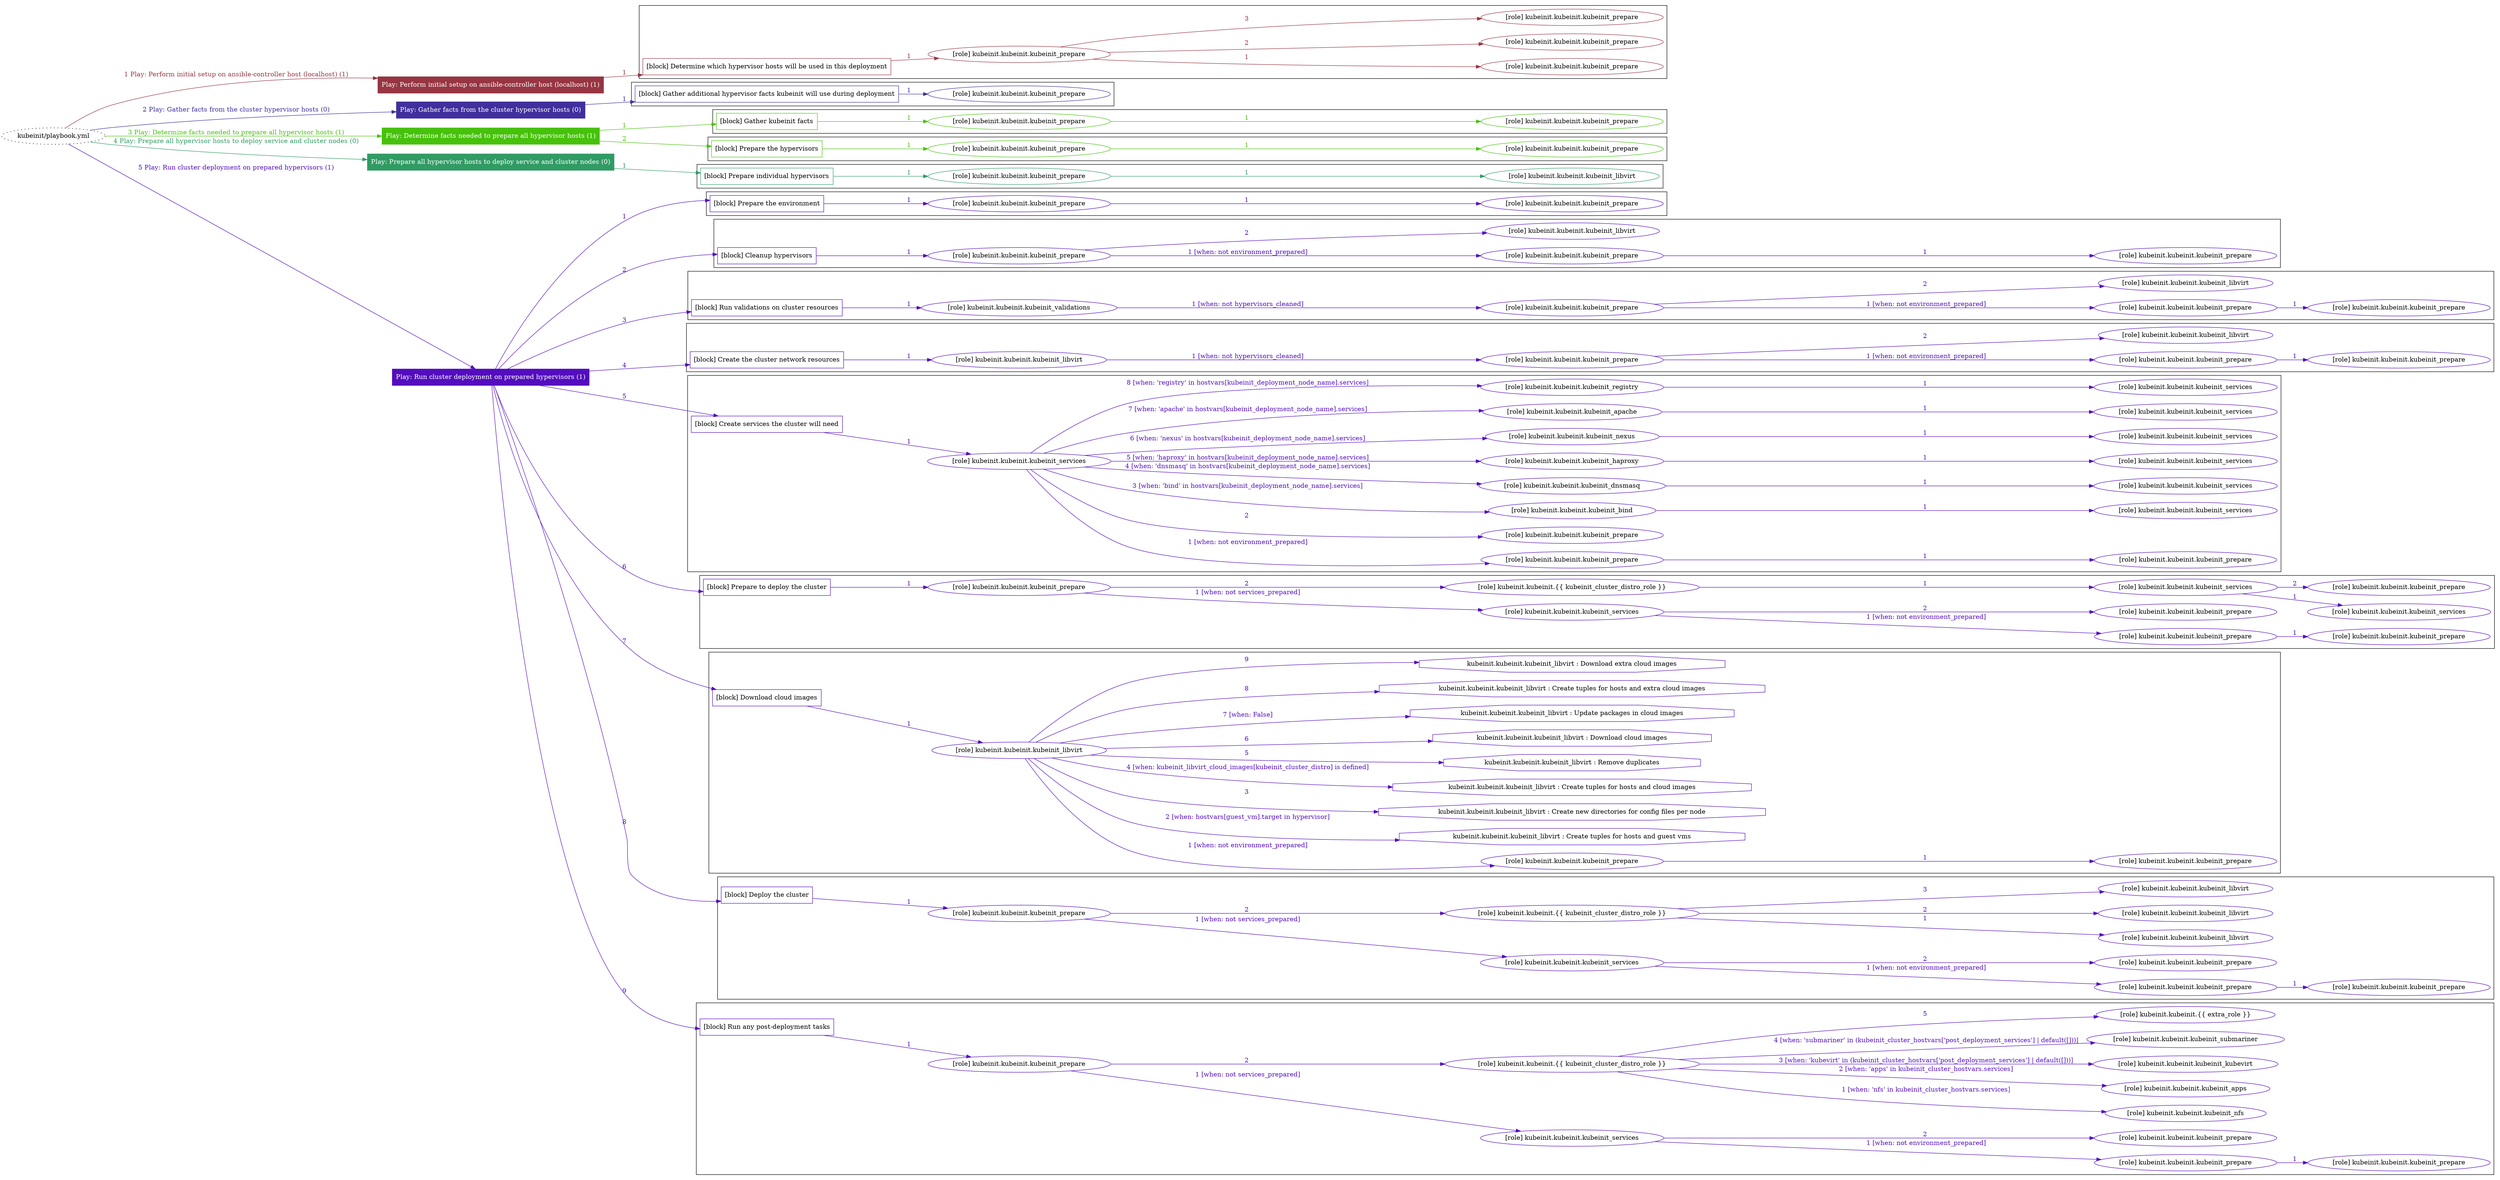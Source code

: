 digraph {
	graph [concentrate=true ordering=in rankdir=LR ratio=fill]
	edge [esep=5 sep=10]
	"kubeinit/playbook.yml" [URL="/home/runner/work/kubeinit/kubeinit/kubeinit/playbook.yml" id=playbook_cd640cc4 style=dotted]
	"kubeinit/playbook.yml" -> play_f43004ab [label="1 Play: Perform initial setup on ansible-controller host (localhost) (1)" color="#973542" fontcolor="#973542" id=edge_playbook_cd640cc4_play_f43004ab labeltooltip="1 Play: Perform initial setup on ansible-controller host (localhost) (1)" tooltip="1 Play: Perform initial setup on ansible-controller host (localhost) (1)"]
	subgraph "Play: Perform initial setup on ansible-controller host (localhost) (1)" {
		play_f43004ab [label="Play: Perform initial setup on ansible-controller host (localhost) (1)" URL="/home/runner/work/kubeinit/kubeinit/kubeinit/playbook.yml" color="#973542" fontcolor="#ffffff" id=play_f43004ab shape=box style=filled tooltip=localhost]
		play_f43004ab -> block_3a2c4117 [label=1 color="#973542" fontcolor="#973542" id=edge_1_play_f43004ab_block_3a2c4117 labeltooltip=1 tooltip=1]
		subgraph cluster_block_3a2c4117 {
			block_3a2c4117 [label="[block] Determine which hypervisor hosts will be used in this deployment" URL="/home/runner/work/kubeinit/kubeinit/kubeinit/playbook.yml" color="#973542" id=block_3a2c4117 labeltooltip="Determine which hypervisor hosts will be used in this deployment" shape=box tooltip="Determine which hypervisor hosts will be used in this deployment"]
			block_3a2c4117 -> role_10b6aa4c [label="1 " color="#973542" fontcolor="#973542" id=edge_1_block_3a2c4117_role_10b6aa4c labeltooltip="1 " tooltip="1 "]
			subgraph "kubeinit.kubeinit.kubeinit_prepare" {
				role_10b6aa4c [label="[role] kubeinit.kubeinit.kubeinit_prepare" URL="/home/runner/work/kubeinit/kubeinit/kubeinit/playbook.yml" color="#973542" id=role_10b6aa4c tooltip="kubeinit.kubeinit.kubeinit_prepare"]
				role_10b6aa4c -> role_c361acc9 [label="1 " color="#973542" fontcolor="#973542" id=edge_1_role_10b6aa4c_role_c361acc9 labeltooltip="1 " tooltip="1 "]
				subgraph "kubeinit.kubeinit.kubeinit_prepare" {
					role_c361acc9 [label="[role] kubeinit.kubeinit.kubeinit_prepare" URL="/home/runner/.ansible/collections/ansible_collections/kubeinit/kubeinit/roles/kubeinit_prepare/tasks/build_hypervisors_group.yml" color="#973542" id=role_c361acc9 tooltip="kubeinit.kubeinit.kubeinit_prepare"]
				}
				role_10b6aa4c -> role_3c92f5e5 [label="2 " color="#973542" fontcolor="#973542" id=edge_2_role_10b6aa4c_role_3c92f5e5 labeltooltip="2 " tooltip="2 "]
				subgraph "kubeinit.kubeinit.kubeinit_prepare" {
					role_3c92f5e5 [label="[role] kubeinit.kubeinit.kubeinit_prepare" URL="/home/runner/.ansible/collections/ansible_collections/kubeinit/kubeinit/roles/kubeinit_prepare/tasks/build_hypervisors_group.yml" color="#973542" id=role_3c92f5e5 tooltip="kubeinit.kubeinit.kubeinit_prepare"]
				}
				role_10b6aa4c -> role_498cb088 [label="3 " color="#973542" fontcolor="#973542" id=edge_3_role_10b6aa4c_role_498cb088 labeltooltip="3 " tooltip="3 "]
				subgraph "kubeinit.kubeinit.kubeinit_prepare" {
					role_498cb088 [label="[role] kubeinit.kubeinit.kubeinit_prepare" URL="/home/runner/.ansible/collections/ansible_collections/kubeinit/kubeinit/roles/kubeinit_prepare/tasks/build_hypervisors_group.yml" color="#973542" id=role_498cb088 tooltip="kubeinit.kubeinit.kubeinit_prepare"]
				}
			}
		}
	}
	"kubeinit/playbook.yml" -> play_f97e0630 [label="2 Play: Gather facts from the cluster hypervisor hosts (0)" color="#402f9d" fontcolor="#402f9d" id=edge_playbook_cd640cc4_play_f97e0630 labeltooltip="2 Play: Gather facts from the cluster hypervisor hosts (0)" tooltip="2 Play: Gather facts from the cluster hypervisor hosts (0)"]
	subgraph "Play: Gather facts from the cluster hypervisor hosts (0)" {
		play_f97e0630 [label="Play: Gather facts from the cluster hypervisor hosts (0)" URL="/home/runner/work/kubeinit/kubeinit/kubeinit/playbook.yml" color="#402f9d" fontcolor="#ffffff" id=play_f97e0630 shape=box style=filled tooltip="Play: Gather facts from the cluster hypervisor hosts (0)"]
		play_f97e0630 -> block_d9dd1970 [label=1 color="#402f9d" fontcolor="#402f9d" id=edge_1_play_f97e0630_block_d9dd1970 labeltooltip=1 tooltip=1]
		subgraph cluster_block_d9dd1970 {
			block_d9dd1970 [label="[block] Gather additional hypervisor facts kubeinit will use during deployment" URL="/home/runner/work/kubeinit/kubeinit/kubeinit/playbook.yml" color="#402f9d" id=block_d9dd1970 labeltooltip="Gather additional hypervisor facts kubeinit will use during deployment" shape=box tooltip="Gather additional hypervisor facts kubeinit will use during deployment"]
			block_d9dd1970 -> role_7e96ccb3 [label="1 " color="#402f9d" fontcolor="#402f9d" id=edge_1_block_d9dd1970_role_7e96ccb3 labeltooltip="1 " tooltip="1 "]
			subgraph "kubeinit.kubeinit.kubeinit_prepare" {
				role_7e96ccb3 [label="[role] kubeinit.kubeinit.kubeinit_prepare" URL="/home/runner/work/kubeinit/kubeinit/kubeinit/playbook.yml" color="#402f9d" id=role_7e96ccb3 tooltip="kubeinit.kubeinit.kubeinit_prepare"]
			}
		}
	}
	"kubeinit/playbook.yml" -> play_5f9f3b24 [label="3 Play: Determine facts needed to prepare all hypervisor hosts (1)" color="#46c20a" fontcolor="#46c20a" id=edge_playbook_cd640cc4_play_5f9f3b24 labeltooltip="3 Play: Determine facts needed to prepare all hypervisor hosts (1)" tooltip="3 Play: Determine facts needed to prepare all hypervisor hosts (1)"]
	subgraph "Play: Determine facts needed to prepare all hypervisor hosts (1)" {
		play_5f9f3b24 [label="Play: Determine facts needed to prepare all hypervisor hosts (1)" URL="/home/runner/work/kubeinit/kubeinit/kubeinit/playbook.yml" color="#46c20a" fontcolor="#ffffff" id=play_5f9f3b24 shape=box style=filled tooltip=localhost]
		play_5f9f3b24 -> block_42d72f85 [label=1 color="#46c20a" fontcolor="#46c20a" id=edge_1_play_5f9f3b24_block_42d72f85 labeltooltip=1 tooltip=1]
		subgraph cluster_block_42d72f85 {
			block_42d72f85 [label="[block] Gather kubeinit facts" URL="/home/runner/work/kubeinit/kubeinit/kubeinit/playbook.yml" color="#46c20a" id=block_42d72f85 labeltooltip="Gather kubeinit facts" shape=box tooltip="Gather kubeinit facts"]
			block_42d72f85 -> role_71a5e09d [label="1 " color="#46c20a" fontcolor="#46c20a" id=edge_1_block_42d72f85_role_71a5e09d labeltooltip="1 " tooltip="1 "]
			subgraph "kubeinit.kubeinit.kubeinit_prepare" {
				role_71a5e09d [label="[role] kubeinit.kubeinit.kubeinit_prepare" URL="/home/runner/work/kubeinit/kubeinit/kubeinit/playbook.yml" color="#46c20a" id=role_71a5e09d tooltip="kubeinit.kubeinit.kubeinit_prepare"]
				role_71a5e09d -> role_b584e792 [label="1 " color="#46c20a" fontcolor="#46c20a" id=edge_1_role_71a5e09d_role_b584e792 labeltooltip="1 " tooltip="1 "]
				subgraph "kubeinit.kubeinit.kubeinit_prepare" {
					role_b584e792 [label="[role] kubeinit.kubeinit.kubeinit_prepare" URL="/home/runner/.ansible/collections/ansible_collections/kubeinit/kubeinit/roles/kubeinit_prepare/tasks/gather_kubeinit_facts.yml" color="#46c20a" id=role_b584e792 tooltip="kubeinit.kubeinit.kubeinit_prepare"]
				}
			}
		}
		play_5f9f3b24 -> block_25ff0aea [label=2 color="#46c20a" fontcolor="#46c20a" id=edge_2_play_5f9f3b24_block_25ff0aea labeltooltip=2 tooltip=2]
		subgraph cluster_block_25ff0aea {
			block_25ff0aea [label="[block] Prepare the hypervisors" URL="/home/runner/work/kubeinit/kubeinit/kubeinit/playbook.yml" color="#46c20a" id=block_25ff0aea labeltooltip="Prepare the hypervisors" shape=box tooltip="Prepare the hypervisors"]
			block_25ff0aea -> role_bc45240b [label="1 " color="#46c20a" fontcolor="#46c20a" id=edge_1_block_25ff0aea_role_bc45240b labeltooltip="1 " tooltip="1 "]
			subgraph "kubeinit.kubeinit.kubeinit_prepare" {
				role_bc45240b [label="[role] kubeinit.kubeinit.kubeinit_prepare" URL="/home/runner/work/kubeinit/kubeinit/kubeinit/playbook.yml" color="#46c20a" id=role_bc45240b tooltip="kubeinit.kubeinit.kubeinit_prepare"]
				role_bc45240b -> role_4eedfca7 [label="1 " color="#46c20a" fontcolor="#46c20a" id=edge_1_role_bc45240b_role_4eedfca7 labeltooltip="1 " tooltip="1 "]
				subgraph "kubeinit.kubeinit.kubeinit_prepare" {
					role_4eedfca7 [label="[role] kubeinit.kubeinit.kubeinit_prepare" URL="/home/runner/.ansible/collections/ansible_collections/kubeinit/kubeinit/roles/kubeinit_prepare/tasks/gather_kubeinit_facts.yml" color="#46c20a" id=role_4eedfca7 tooltip="kubeinit.kubeinit.kubeinit_prepare"]
				}
			}
		}
	}
	"kubeinit/playbook.yml" -> play_f5ad841c [label="4 Play: Prepare all hypervisor hosts to deploy service and cluster nodes (0)" color="#319b64" fontcolor="#319b64" id=edge_playbook_cd640cc4_play_f5ad841c labeltooltip="4 Play: Prepare all hypervisor hosts to deploy service and cluster nodes (0)" tooltip="4 Play: Prepare all hypervisor hosts to deploy service and cluster nodes (0)"]
	subgraph "Play: Prepare all hypervisor hosts to deploy service and cluster nodes (0)" {
		play_f5ad841c [label="Play: Prepare all hypervisor hosts to deploy service and cluster nodes (0)" URL="/home/runner/work/kubeinit/kubeinit/kubeinit/playbook.yml" color="#319b64" fontcolor="#ffffff" id=play_f5ad841c shape=box style=filled tooltip="Play: Prepare all hypervisor hosts to deploy service and cluster nodes (0)"]
		play_f5ad841c -> block_29390d39 [label=1 color="#319b64" fontcolor="#319b64" id=edge_1_play_f5ad841c_block_29390d39 labeltooltip=1 tooltip=1]
		subgraph cluster_block_29390d39 {
			block_29390d39 [label="[block] Prepare individual hypervisors" URL="/home/runner/work/kubeinit/kubeinit/kubeinit/playbook.yml" color="#319b64" id=block_29390d39 labeltooltip="Prepare individual hypervisors" shape=box tooltip="Prepare individual hypervisors"]
			block_29390d39 -> role_1ffb1a89 [label="1 " color="#319b64" fontcolor="#319b64" id=edge_1_block_29390d39_role_1ffb1a89 labeltooltip="1 " tooltip="1 "]
			subgraph "kubeinit.kubeinit.kubeinit_prepare" {
				role_1ffb1a89 [label="[role] kubeinit.kubeinit.kubeinit_prepare" URL="/home/runner/work/kubeinit/kubeinit/kubeinit/playbook.yml" color="#319b64" id=role_1ffb1a89 tooltip="kubeinit.kubeinit.kubeinit_prepare"]
				role_1ffb1a89 -> role_3ecb86fd [label="1 " color="#319b64" fontcolor="#319b64" id=edge_1_role_1ffb1a89_role_3ecb86fd labeltooltip="1 " tooltip="1 "]
				subgraph "kubeinit.kubeinit.kubeinit_libvirt" {
					role_3ecb86fd [label="[role] kubeinit.kubeinit.kubeinit_libvirt" URL="/home/runner/.ansible/collections/ansible_collections/kubeinit/kubeinit/roles/kubeinit_prepare/tasks/prepare_hypervisor.yml" color="#319b64" id=role_3ecb86fd tooltip="kubeinit.kubeinit.kubeinit_libvirt"]
				}
			}
		}
	}
	"kubeinit/playbook.yml" -> play_9ede9f0b [label="5 Play: Run cluster deployment on prepared hypervisors (1)" color="#530dbf" fontcolor="#530dbf" id=edge_playbook_cd640cc4_play_9ede9f0b labeltooltip="5 Play: Run cluster deployment on prepared hypervisors (1)" tooltip="5 Play: Run cluster deployment on prepared hypervisors (1)"]
	subgraph "Play: Run cluster deployment on prepared hypervisors (1)" {
		play_9ede9f0b [label="Play: Run cluster deployment on prepared hypervisors (1)" URL="/home/runner/work/kubeinit/kubeinit/kubeinit/playbook.yml" color="#530dbf" fontcolor="#ffffff" id=play_9ede9f0b shape=box style=filled tooltip=localhost]
		play_9ede9f0b -> block_3f99ae94 [label=1 color="#530dbf" fontcolor="#530dbf" id=edge_1_play_9ede9f0b_block_3f99ae94 labeltooltip=1 tooltip=1]
		subgraph cluster_block_3f99ae94 {
			block_3f99ae94 [label="[block] Prepare the environment" URL="/home/runner/work/kubeinit/kubeinit/kubeinit/playbook.yml" color="#530dbf" id=block_3f99ae94 labeltooltip="Prepare the environment" shape=box tooltip="Prepare the environment"]
			block_3f99ae94 -> role_59ca74f0 [label="1 " color="#530dbf" fontcolor="#530dbf" id=edge_1_block_3f99ae94_role_59ca74f0 labeltooltip="1 " tooltip="1 "]
			subgraph "kubeinit.kubeinit.kubeinit_prepare" {
				role_59ca74f0 [label="[role] kubeinit.kubeinit.kubeinit_prepare" URL="/home/runner/work/kubeinit/kubeinit/kubeinit/playbook.yml" color="#530dbf" id=role_59ca74f0 tooltip="kubeinit.kubeinit.kubeinit_prepare"]
				role_59ca74f0 -> role_54736b37 [label="1 " color="#530dbf" fontcolor="#530dbf" id=edge_1_role_59ca74f0_role_54736b37 labeltooltip="1 " tooltip="1 "]
				subgraph "kubeinit.kubeinit.kubeinit_prepare" {
					role_54736b37 [label="[role] kubeinit.kubeinit.kubeinit_prepare" URL="/home/runner/.ansible/collections/ansible_collections/kubeinit/kubeinit/roles/kubeinit_prepare/tasks/gather_kubeinit_facts.yml" color="#530dbf" id=role_54736b37 tooltip="kubeinit.kubeinit.kubeinit_prepare"]
				}
			}
		}
		play_9ede9f0b -> block_81dbb2e0 [label=2 color="#530dbf" fontcolor="#530dbf" id=edge_2_play_9ede9f0b_block_81dbb2e0 labeltooltip=2 tooltip=2]
		subgraph cluster_block_81dbb2e0 {
			block_81dbb2e0 [label="[block] Cleanup hypervisors" URL="/home/runner/work/kubeinit/kubeinit/kubeinit/playbook.yml" color="#530dbf" id=block_81dbb2e0 labeltooltip="Cleanup hypervisors" shape=box tooltip="Cleanup hypervisors"]
			block_81dbb2e0 -> role_209a59de [label="1 " color="#530dbf" fontcolor="#530dbf" id=edge_1_block_81dbb2e0_role_209a59de labeltooltip="1 " tooltip="1 "]
			subgraph "kubeinit.kubeinit.kubeinit_prepare" {
				role_209a59de [label="[role] kubeinit.kubeinit.kubeinit_prepare" URL="/home/runner/work/kubeinit/kubeinit/kubeinit/playbook.yml" color="#530dbf" id=role_209a59de tooltip="kubeinit.kubeinit.kubeinit_prepare"]
				role_209a59de -> role_ec7972f5 [label="1 [when: not environment_prepared]" color="#530dbf" fontcolor="#530dbf" id=edge_1_role_209a59de_role_ec7972f5 labeltooltip="1 [when: not environment_prepared]" tooltip="1 [when: not environment_prepared]"]
				subgraph "kubeinit.kubeinit.kubeinit_prepare" {
					role_ec7972f5 [label="[role] kubeinit.kubeinit.kubeinit_prepare" URL="/home/runner/.ansible/collections/ansible_collections/kubeinit/kubeinit/roles/kubeinit_prepare/tasks/cleanup_hypervisors.yml" color="#530dbf" id=role_ec7972f5 tooltip="kubeinit.kubeinit.kubeinit_prepare"]
					role_ec7972f5 -> role_c97600b5 [label="1 " color="#530dbf" fontcolor="#530dbf" id=edge_1_role_ec7972f5_role_c97600b5 labeltooltip="1 " tooltip="1 "]
					subgraph "kubeinit.kubeinit.kubeinit_prepare" {
						role_c97600b5 [label="[role] kubeinit.kubeinit.kubeinit_prepare" URL="/home/runner/.ansible/collections/ansible_collections/kubeinit/kubeinit/roles/kubeinit_prepare/tasks/gather_kubeinit_facts.yml" color="#530dbf" id=role_c97600b5 tooltip="kubeinit.kubeinit.kubeinit_prepare"]
					}
				}
				role_209a59de -> role_a73dea88 [label="2 " color="#530dbf" fontcolor="#530dbf" id=edge_2_role_209a59de_role_a73dea88 labeltooltip="2 " tooltip="2 "]
				subgraph "kubeinit.kubeinit.kubeinit_libvirt" {
					role_a73dea88 [label="[role] kubeinit.kubeinit.kubeinit_libvirt" URL="/home/runner/.ansible/collections/ansible_collections/kubeinit/kubeinit/roles/kubeinit_prepare/tasks/cleanup_hypervisors.yml" color="#530dbf" id=role_a73dea88 tooltip="kubeinit.kubeinit.kubeinit_libvirt"]
				}
			}
		}
		play_9ede9f0b -> block_2f828605 [label=3 color="#530dbf" fontcolor="#530dbf" id=edge_3_play_9ede9f0b_block_2f828605 labeltooltip=3 tooltip=3]
		subgraph cluster_block_2f828605 {
			block_2f828605 [label="[block] Run validations on cluster resources" URL="/home/runner/work/kubeinit/kubeinit/kubeinit/playbook.yml" color="#530dbf" id=block_2f828605 labeltooltip="Run validations on cluster resources" shape=box tooltip="Run validations on cluster resources"]
			block_2f828605 -> role_a06b0eb4 [label="1 " color="#530dbf" fontcolor="#530dbf" id=edge_1_block_2f828605_role_a06b0eb4 labeltooltip="1 " tooltip="1 "]
			subgraph "kubeinit.kubeinit.kubeinit_validations" {
				role_a06b0eb4 [label="[role] kubeinit.kubeinit.kubeinit_validations" URL="/home/runner/work/kubeinit/kubeinit/kubeinit/playbook.yml" color="#530dbf" id=role_a06b0eb4 tooltip="kubeinit.kubeinit.kubeinit_validations"]
				role_a06b0eb4 -> role_f12d26c7 [label="1 [when: not hypervisors_cleaned]" color="#530dbf" fontcolor="#530dbf" id=edge_1_role_a06b0eb4_role_f12d26c7 labeltooltip="1 [when: not hypervisors_cleaned]" tooltip="1 [when: not hypervisors_cleaned]"]
				subgraph "kubeinit.kubeinit.kubeinit_prepare" {
					role_f12d26c7 [label="[role] kubeinit.kubeinit.kubeinit_prepare" URL="/home/runner/.ansible/collections/ansible_collections/kubeinit/kubeinit/roles/kubeinit_validations/tasks/main.yml" color="#530dbf" id=role_f12d26c7 tooltip="kubeinit.kubeinit.kubeinit_prepare"]
					role_f12d26c7 -> role_0803d444 [label="1 [when: not environment_prepared]" color="#530dbf" fontcolor="#530dbf" id=edge_1_role_f12d26c7_role_0803d444 labeltooltip="1 [when: not environment_prepared]" tooltip="1 [when: not environment_prepared]"]
					subgraph "kubeinit.kubeinit.kubeinit_prepare" {
						role_0803d444 [label="[role] kubeinit.kubeinit.kubeinit_prepare" URL="/home/runner/.ansible/collections/ansible_collections/kubeinit/kubeinit/roles/kubeinit_prepare/tasks/cleanup_hypervisors.yml" color="#530dbf" id=role_0803d444 tooltip="kubeinit.kubeinit.kubeinit_prepare"]
						role_0803d444 -> role_887303f7 [label="1 " color="#530dbf" fontcolor="#530dbf" id=edge_1_role_0803d444_role_887303f7 labeltooltip="1 " tooltip="1 "]
						subgraph "kubeinit.kubeinit.kubeinit_prepare" {
							role_887303f7 [label="[role] kubeinit.kubeinit.kubeinit_prepare" URL="/home/runner/.ansible/collections/ansible_collections/kubeinit/kubeinit/roles/kubeinit_prepare/tasks/gather_kubeinit_facts.yml" color="#530dbf" id=role_887303f7 tooltip="kubeinit.kubeinit.kubeinit_prepare"]
						}
					}
					role_f12d26c7 -> role_2621662f [label="2 " color="#530dbf" fontcolor="#530dbf" id=edge_2_role_f12d26c7_role_2621662f labeltooltip="2 " tooltip="2 "]
					subgraph "kubeinit.kubeinit.kubeinit_libvirt" {
						role_2621662f [label="[role] kubeinit.kubeinit.kubeinit_libvirt" URL="/home/runner/.ansible/collections/ansible_collections/kubeinit/kubeinit/roles/kubeinit_prepare/tasks/cleanup_hypervisors.yml" color="#530dbf" id=role_2621662f tooltip="kubeinit.kubeinit.kubeinit_libvirt"]
					}
				}
			}
		}
		play_9ede9f0b -> block_1eea6a43 [label=4 color="#530dbf" fontcolor="#530dbf" id=edge_4_play_9ede9f0b_block_1eea6a43 labeltooltip=4 tooltip=4]
		subgraph cluster_block_1eea6a43 {
			block_1eea6a43 [label="[block] Create the cluster network resources" URL="/home/runner/work/kubeinit/kubeinit/kubeinit/playbook.yml" color="#530dbf" id=block_1eea6a43 labeltooltip="Create the cluster network resources" shape=box tooltip="Create the cluster network resources"]
			block_1eea6a43 -> role_219fa62f [label="1 " color="#530dbf" fontcolor="#530dbf" id=edge_1_block_1eea6a43_role_219fa62f labeltooltip="1 " tooltip="1 "]
			subgraph "kubeinit.kubeinit.kubeinit_libvirt" {
				role_219fa62f [label="[role] kubeinit.kubeinit.kubeinit_libvirt" URL="/home/runner/work/kubeinit/kubeinit/kubeinit/playbook.yml" color="#530dbf" id=role_219fa62f tooltip="kubeinit.kubeinit.kubeinit_libvirt"]
				role_219fa62f -> role_2d887d38 [label="1 [when: not hypervisors_cleaned]" color="#530dbf" fontcolor="#530dbf" id=edge_1_role_219fa62f_role_2d887d38 labeltooltip="1 [when: not hypervisors_cleaned]" tooltip="1 [when: not hypervisors_cleaned]"]
				subgraph "kubeinit.kubeinit.kubeinit_prepare" {
					role_2d887d38 [label="[role] kubeinit.kubeinit.kubeinit_prepare" URL="/home/runner/.ansible/collections/ansible_collections/kubeinit/kubeinit/roles/kubeinit_libvirt/tasks/create_network.yml" color="#530dbf" id=role_2d887d38 tooltip="kubeinit.kubeinit.kubeinit_prepare"]
					role_2d887d38 -> role_631e7946 [label="1 [when: not environment_prepared]" color="#530dbf" fontcolor="#530dbf" id=edge_1_role_2d887d38_role_631e7946 labeltooltip="1 [when: not environment_prepared]" tooltip="1 [when: not environment_prepared]"]
					subgraph "kubeinit.kubeinit.kubeinit_prepare" {
						role_631e7946 [label="[role] kubeinit.kubeinit.kubeinit_prepare" URL="/home/runner/.ansible/collections/ansible_collections/kubeinit/kubeinit/roles/kubeinit_prepare/tasks/cleanup_hypervisors.yml" color="#530dbf" id=role_631e7946 tooltip="kubeinit.kubeinit.kubeinit_prepare"]
						role_631e7946 -> role_890a5e32 [label="1 " color="#530dbf" fontcolor="#530dbf" id=edge_1_role_631e7946_role_890a5e32 labeltooltip="1 " tooltip="1 "]
						subgraph "kubeinit.kubeinit.kubeinit_prepare" {
							role_890a5e32 [label="[role] kubeinit.kubeinit.kubeinit_prepare" URL="/home/runner/.ansible/collections/ansible_collections/kubeinit/kubeinit/roles/kubeinit_prepare/tasks/gather_kubeinit_facts.yml" color="#530dbf" id=role_890a5e32 tooltip="kubeinit.kubeinit.kubeinit_prepare"]
						}
					}
					role_2d887d38 -> role_6fd28073 [label="2 " color="#530dbf" fontcolor="#530dbf" id=edge_2_role_2d887d38_role_6fd28073 labeltooltip="2 " tooltip="2 "]
					subgraph "kubeinit.kubeinit.kubeinit_libvirt" {
						role_6fd28073 [label="[role] kubeinit.kubeinit.kubeinit_libvirt" URL="/home/runner/.ansible/collections/ansible_collections/kubeinit/kubeinit/roles/kubeinit_prepare/tasks/cleanup_hypervisors.yml" color="#530dbf" id=role_6fd28073 tooltip="kubeinit.kubeinit.kubeinit_libvirt"]
					}
				}
			}
		}
		play_9ede9f0b -> block_fc06c0ea [label=5 color="#530dbf" fontcolor="#530dbf" id=edge_5_play_9ede9f0b_block_fc06c0ea labeltooltip=5 tooltip=5]
		subgraph cluster_block_fc06c0ea {
			block_fc06c0ea [label="[block] Create services the cluster will need" URL="/home/runner/work/kubeinit/kubeinit/kubeinit/playbook.yml" color="#530dbf" id=block_fc06c0ea labeltooltip="Create services the cluster will need" shape=box tooltip="Create services the cluster will need"]
			block_fc06c0ea -> role_03dd9fa0 [label="1 " color="#530dbf" fontcolor="#530dbf" id=edge_1_block_fc06c0ea_role_03dd9fa0 labeltooltip="1 " tooltip="1 "]
			subgraph "kubeinit.kubeinit.kubeinit_services" {
				role_03dd9fa0 [label="[role] kubeinit.kubeinit.kubeinit_services" URL="/home/runner/work/kubeinit/kubeinit/kubeinit/playbook.yml" color="#530dbf" id=role_03dd9fa0 tooltip="kubeinit.kubeinit.kubeinit_services"]
				role_03dd9fa0 -> role_ece9f958 [label="1 [when: not environment_prepared]" color="#530dbf" fontcolor="#530dbf" id=edge_1_role_03dd9fa0_role_ece9f958 labeltooltip="1 [when: not environment_prepared]" tooltip="1 [when: not environment_prepared]"]
				subgraph "kubeinit.kubeinit.kubeinit_prepare" {
					role_ece9f958 [label="[role] kubeinit.kubeinit.kubeinit_prepare" URL="/home/runner/.ansible/collections/ansible_collections/kubeinit/kubeinit/roles/kubeinit_services/tasks/main.yml" color="#530dbf" id=role_ece9f958 tooltip="kubeinit.kubeinit.kubeinit_prepare"]
					role_ece9f958 -> role_35a7d096 [label="1 " color="#530dbf" fontcolor="#530dbf" id=edge_1_role_ece9f958_role_35a7d096 labeltooltip="1 " tooltip="1 "]
					subgraph "kubeinit.kubeinit.kubeinit_prepare" {
						role_35a7d096 [label="[role] kubeinit.kubeinit.kubeinit_prepare" URL="/home/runner/.ansible/collections/ansible_collections/kubeinit/kubeinit/roles/kubeinit_prepare/tasks/gather_kubeinit_facts.yml" color="#530dbf" id=role_35a7d096 tooltip="kubeinit.kubeinit.kubeinit_prepare"]
					}
				}
				role_03dd9fa0 -> role_1a9832e9 [label="2 " color="#530dbf" fontcolor="#530dbf" id=edge_2_role_03dd9fa0_role_1a9832e9 labeltooltip="2 " tooltip="2 "]
				subgraph "kubeinit.kubeinit.kubeinit_prepare" {
					role_1a9832e9 [label="[role] kubeinit.kubeinit.kubeinit_prepare" URL="/home/runner/.ansible/collections/ansible_collections/kubeinit/kubeinit/roles/kubeinit_services/tasks/00_create_service_pod.yml" color="#530dbf" id=role_1a9832e9 tooltip="kubeinit.kubeinit.kubeinit_prepare"]
				}
				role_03dd9fa0 -> role_f2643995 [label="3 [when: 'bind' in hostvars[kubeinit_deployment_node_name].services]" color="#530dbf" fontcolor="#530dbf" id=edge_3_role_03dd9fa0_role_f2643995 labeltooltip="3 [when: 'bind' in hostvars[kubeinit_deployment_node_name].services]" tooltip="3 [when: 'bind' in hostvars[kubeinit_deployment_node_name].services]"]
				subgraph "kubeinit.kubeinit.kubeinit_bind" {
					role_f2643995 [label="[role] kubeinit.kubeinit.kubeinit_bind" URL="/home/runner/.ansible/collections/ansible_collections/kubeinit/kubeinit/roles/kubeinit_services/tasks/start_services_containers.yml" color="#530dbf" id=role_f2643995 tooltip="kubeinit.kubeinit.kubeinit_bind"]
					role_f2643995 -> role_beea6766 [label="1 " color="#530dbf" fontcolor="#530dbf" id=edge_1_role_f2643995_role_beea6766 labeltooltip="1 " tooltip="1 "]
					subgraph "kubeinit.kubeinit.kubeinit_services" {
						role_beea6766 [label="[role] kubeinit.kubeinit.kubeinit_services" URL="/home/runner/.ansible/collections/ansible_collections/kubeinit/kubeinit/roles/kubeinit_bind/tasks/main.yml" color="#530dbf" id=role_beea6766 tooltip="kubeinit.kubeinit.kubeinit_services"]
					}
				}
				role_03dd9fa0 -> role_f401886c [label="4 [when: 'dnsmasq' in hostvars[kubeinit_deployment_node_name].services]" color="#530dbf" fontcolor="#530dbf" id=edge_4_role_03dd9fa0_role_f401886c labeltooltip="4 [when: 'dnsmasq' in hostvars[kubeinit_deployment_node_name].services]" tooltip="4 [when: 'dnsmasq' in hostvars[kubeinit_deployment_node_name].services]"]
				subgraph "kubeinit.kubeinit.kubeinit_dnsmasq" {
					role_f401886c [label="[role] kubeinit.kubeinit.kubeinit_dnsmasq" URL="/home/runner/.ansible/collections/ansible_collections/kubeinit/kubeinit/roles/kubeinit_services/tasks/start_services_containers.yml" color="#530dbf" id=role_f401886c tooltip="kubeinit.kubeinit.kubeinit_dnsmasq"]
					role_f401886c -> role_1516d25c [label="1 " color="#530dbf" fontcolor="#530dbf" id=edge_1_role_f401886c_role_1516d25c labeltooltip="1 " tooltip="1 "]
					subgraph "kubeinit.kubeinit.kubeinit_services" {
						role_1516d25c [label="[role] kubeinit.kubeinit.kubeinit_services" URL="/home/runner/.ansible/collections/ansible_collections/kubeinit/kubeinit/roles/kubeinit_dnsmasq/tasks/main.yml" color="#530dbf" id=role_1516d25c tooltip="kubeinit.kubeinit.kubeinit_services"]
					}
				}
				role_03dd9fa0 -> role_038f44bc [label="5 [when: 'haproxy' in hostvars[kubeinit_deployment_node_name].services]" color="#530dbf" fontcolor="#530dbf" id=edge_5_role_03dd9fa0_role_038f44bc labeltooltip="5 [when: 'haproxy' in hostvars[kubeinit_deployment_node_name].services]" tooltip="5 [when: 'haproxy' in hostvars[kubeinit_deployment_node_name].services]"]
				subgraph "kubeinit.kubeinit.kubeinit_haproxy" {
					role_038f44bc [label="[role] kubeinit.kubeinit.kubeinit_haproxy" URL="/home/runner/.ansible/collections/ansible_collections/kubeinit/kubeinit/roles/kubeinit_services/tasks/start_services_containers.yml" color="#530dbf" id=role_038f44bc tooltip="kubeinit.kubeinit.kubeinit_haproxy"]
					role_038f44bc -> role_e090a26c [label="1 " color="#530dbf" fontcolor="#530dbf" id=edge_1_role_038f44bc_role_e090a26c labeltooltip="1 " tooltip="1 "]
					subgraph "kubeinit.kubeinit.kubeinit_services" {
						role_e090a26c [label="[role] kubeinit.kubeinit.kubeinit_services" URL="/home/runner/.ansible/collections/ansible_collections/kubeinit/kubeinit/roles/kubeinit_haproxy/tasks/main.yml" color="#530dbf" id=role_e090a26c tooltip="kubeinit.kubeinit.kubeinit_services"]
					}
				}
				role_03dd9fa0 -> role_8be8bc8c [label="6 [when: 'nexus' in hostvars[kubeinit_deployment_node_name].services]" color="#530dbf" fontcolor="#530dbf" id=edge_6_role_03dd9fa0_role_8be8bc8c labeltooltip="6 [when: 'nexus' in hostvars[kubeinit_deployment_node_name].services]" tooltip="6 [when: 'nexus' in hostvars[kubeinit_deployment_node_name].services]"]
				subgraph "kubeinit.kubeinit.kubeinit_nexus" {
					role_8be8bc8c [label="[role] kubeinit.kubeinit.kubeinit_nexus" URL="/home/runner/.ansible/collections/ansible_collections/kubeinit/kubeinit/roles/kubeinit_services/tasks/start_services_containers.yml" color="#530dbf" id=role_8be8bc8c tooltip="kubeinit.kubeinit.kubeinit_nexus"]
					role_8be8bc8c -> role_5d5727cf [label="1 " color="#530dbf" fontcolor="#530dbf" id=edge_1_role_8be8bc8c_role_5d5727cf labeltooltip="1 " tooltip="1 "]
					subgraph "kubeinit.kubeinit.kubeinit_services" {
						role_5d5727cf [label="[role] kubeinit.kubeinit.kubeinit_services" URL="/home/runner/.ansible/collections/ansible_collections/kubeinit/kubeinit/roles/kubeinit_nexus/tasks/main.yml" color="#530dbf" id=role_5d5727cf tooltip="kubeinit.kubeinit.kubeinit_services"]
					}
				}
				role_03dd9fa0 -> role_07e8a2d2 [label="7 [when: 'apache' in hostvars[kubeinit_deployment_node_name].services]" color="#530dbf" fontcolor="#530dbf" id=edge_7_role_03dd9fa0_role_07e8a2d2 labeltooltip="7 [when: 'apache' in hostvars[kubeinit_deployment_node_name].services]" tooltip="7 [when: 'apache' in hostvars[kubeinit_deployment_node_name].services]"]
				subgraph "kubeinit.kubeinit.kubeinit_apache" {
					role_07e8a2d2 [label="[role] kubeinit.kubeinit.kubeinit_apache" URL="/home/runner/.ansible/collections/ansible_collections/kubeinit/kubeinit/roles/kubeinit_services/tasks/start_services_containers.yml" color="#530dbf" id=role_07e8a2d2 tooltip="kubeinit.kubeinit.kubeinit_apache"]
					role_07e8a2d2 -> role_59bf7e37 [label="1 " color="#530dbf" fontcolor="#530dbf" id=edge_1_role_07e8a2d2_role_59bf7e37 labeltooltip="1 " tooltip="1 "]
					subgraph "kubeinit.kubeinit.kubeinit_services" {
						role_59bf7e37 [label="[role] kubeinit.kubeinit.kubeinit_services" URL="/home/runner/.ansible/collections/ansible_collections/kubeinit/kubeinit/roles/kubeinit_apache/tasks/main.yml" color="#530dbf" id=role_59bf7e37 tooltip="kubeinit.kubeinit.kubeinit_services"]
					}
				}
				role_03dd9fa0 -> role_d59883fe [label="8 [when: 'registry' in hostvars[kubeinit_deployment_node_name].services]" color="#530dbf" fontcolor="#530dbf" id=edge_8_role_03dd9fa0_role_d59883fe labeltooltip="8 [when: 'registry' in hostvars[kubeinit_deployment_node_name].services]" tooltip="8 [when: 'registry' in hostvars[kubeinit_deployment_node_name].services]"]
				subgraph "kubeinit.kubeinit.kubeinit_registry" {
					role_d59883fe [label="[role] kubeinit.kubeinit.kubeinit_registry" URL="/home/runner/.ansible/collections/ansible_collections/kubeinit/kubeinit/roles/kubeinit_services/tasks/start_services_containers.yml" color="#530dbf" id=role_d59883fe tooltip="kubeinit.kubeinit.kubeinit_registry"]
					role_d59883fe -> role_e61b4fc0 [label="1 " color="#530dbf" fontcolor="#530dbf" id=edge_1_role_d59883fe_role_e61b4fc0 labeltooltip="1 " tooltip="1 "]
					subgraph "kubeinit.kubeinit.kubeinit_services" {
						role_e61b4fc0 [label="[role] kubeinit.kubeinit.kubeinit_services" URL="/home/runner/.ansible/collections/ansible_collections/kubeinit/kubeinit/roles/kubeinit_registry/tasks/main.yml" color="#530dbf" id=role_e61b4fc0 tooltip="kubeinit.kubeinit.kubeinit_services"]
					}
				}
			}
		}
		play_9ede9f0b -> block_5455233f [label=6 color="#530dbf" fontcolor="#530dbf" id=edge_6_play_9ede9f0b_block_5455233f labeltooltip=6 tooltip=6]
		subgraph cluster_block_5455233f {
			block_5455233f [label="[block] Prepare to deploy the cluster" URL="/home/runner/work/kubeinit/kubeinit/kubeinit/playbook.yml" color="#530dbf" id=block_5455233f labeltooltip="Prepare to deploy the cluster" shape=box tooltip="Prepare to deploy the cluster"]
			block_5455233f -> role_9ef135ee [label="1 " color="#530dbf" fontcolor="#530dbf" id=edge_1_block_5455233f_role_9ef135ee labeltooltip="1 " tooltip="1 "]
			subgraph "kubeinit.kubeinit.kubeinit_prepare" {
				role_9ef135ee [label="[role] kubeinit.kubeinit.kubeinit_prepare" URL="/home/runner/work/kubeinit/kubeinit/kubeinit/playbook.yml" color="#530dbf" id=role_9ef135ee tooltip="kubeinit.kubeinit.kubeinit_prepare"]
				role_9ef135ee -> role_8d6978c4 [label="1 [when: not services_prepared]" color="#530dbf" fontcolor="#530dbf" id=edge_1_role_9ef135ee_role_8d6978c4 labeltooltip="1 [when: not services_prepared]" tooltip="1 [when: not services_prepared]"]
				subgraph "kubeinit.kubeinit.kubeinit_services" {
					role_8d6978c4 [label="[role] kubeinit.kubeinit.kubeinit_services" URL="/home/runner/.ansible/collections/ansible_collections/kubeinit/kubeinit/roles/kubeinit_prepare/tasks/prepare_cluster.yml" color="#530dbf" id=role_8d6978c4 tooltip="kubeinit.kubeinit.kubeinit_services"]
					role_8d6978c4 -> role_ab982489 [label="1 [when: not environment_prepared]" color="#530dbf" fontcolor="#530dbf" id=edge_1_role_8d6978c4_role_ab982489 labeltooltip="1 [when: not environment_prepared]" tooltip="1 [when: not environment_prepared]"]
					subgraph "kubeinit.kubeinit.kubeinit_prepare" {
						role_ab982489 [label="[role] kubeinit.kubeinit.kubeinit_prepare" URL="/home/runner/.ansible/collections/ansible_collections/kubeinit/kubeinit/roles/kubeinit_services/tasks/prepare_services.yml" color="#530dbf" id=role_ab982489 tooltip="kubeinit.kubeinit.kubeinit_prepare"]
						role_ab982489 -> role_48e8a19d [label="1 " color="#530dbf" fontcolor="#530dbf" id=edge_1_role_ab982489_role_48e8a19d labeltooltip="1 " tooltip="1 "]
						subgraph "kubeinit.kubeinit.kubeinit_prepare" {
							role_48e8a19d [label="[role] kubeinit.kubeinit.kubeinit_prepare" URL="/home/runner/.ansible/collections/ansible_collections/kubeinit/kubeinit/roles/kubeinit_prepare/tasks/gather_kubeinit_facts.yml" color="#530dbf" id=role_48e8a19d tooltip="kubeinit.kubeinit.kubeinit_prepare"]
						}
					}
					role_8d6978c4 -> role_5183bb83 [label="2 " color="#530dbf" fontcolor="#530dbf" id=edge_2_role_8d6978c4_role_5183bb83 labeltooltip="2 " tooltip="2 "]
					subgraph "kubeinit.kubeinit.kubeinit_prepare" {
						role_5183bb83 [label="[role] kubeinit.kubeinit.kubeinit_prepare" URL="/home/runner/.ansible/collections/ansible_collections/kubeinit/kubeinit/roles/kubeinit_services/tasks/prepare_services.yml" color="#530dbf" id=role_5183bb83 tooltip="kubeinit.kubeinit.kubeinit_prepare"]
					}
				}
				role_9ef135ee -> role_774ace5f [label="2 " color="#530dbf" fontcolor="#530dbf" id=edge_2_role_9ef135ee_role_774ace5f labeltooltip="2 " tooltip="2 "]
				subgraph "kubeinit.kubeinit.{{ kubeinit_cluster_distro_role }}" {
					role_774ace5f [label="[role] kubeinit.kubeinit.{{ kubeinit_cluster_distro_role }}" URL="/home/runner/.ansible/collections/ansible_collections/kubeinit/kubeinit/roles/kubeinit_prepare/tasks/prepare_cluster.yml" color="#530dbf" id=role_774ace5f tooltip="kubeinit.kubeinit.{{ kubeinit_cluster_distro_role }}"]
					role_774ace5f -> role_c16a38bf [label="1 " color="#530dbf" fontcolor="#530dbf" id=edge_1_role_774ace5f_role_c16a38bf labeltooltip="1 " tooltip="1 "]
					subgraph "kubeinit.kubeinit.kubeinit_services" {
						role_c16a38bf [label="[role] kubeinit.kubeinit.kubeinit_services" URL="/home/runner/.ansible/collections/ansible_collections/kubeinit/kubeinit/roles/kubeinit_openshift/tasks/prepare_cluster.yml" color="#530dbf" id=role_c16a38bf tooltip="kubeinit.kubeinit.kubeinit_services"]
						role_c16a38bf -> role_db1576cf [label="1 " color="#530dbf" fontcolor="#530dbf" id=edge_1_role_c16a38bf_role_db1576cf labeltooltip="1 " tooltip="1 "]
						subgraph "kubeinit.kubeinit.kubeinit_services" {
							role_db1576cf [label="[role] kubeinit.kubeinit.kubeinit_services" URL="/home/runner/.ansible/collections/ansible_collections/kubeinit/kubeinit/roles/kubeinit_services/tasks/create_provision_container.yml" color="#530dbf" id=role_db1576cf tooltip="kubeinit.kubeinit.kubeinit_services"]
						}
						role_c16a38bf -> role_a9100491 [label="2 " color="#530dbf" fontcolor="#530dbf" id=edge_2_role_c16a38bf_role_a9100491 labeltooltip="2 " tooltip="2 "]
						subgraph "kubeinit.kubeinit.kubeinit_prepare" {
							role_a9100491 [label="[role] kubeinit.kubeinit.kubeinit_prepare" URL="/home/runner/.ansible/collections/ansible_collections/kubeinit/kubeinit/roles/kubeinit_services/tasks/create_provision_container.yml" color="#530dbf" id=role_a9100491 tooltip="kubeinit.kubeinit.kubeinit_prepare"]
						}
					}
				}
			}
		}
		play_9ede9f0b -> block_0a47800a [label=7 color="#530dbf" fontcolor="#530dbf" id=edge_7_play_9ede9f0b_block_0a47800a labeltooltip=7 tooltip=7]
		subgraph cluster_block_0a47800a {
			block_0a47800a [label="[block] Download cloud images" URL="/home/runner/work/kubeinit/kubeinit/kubeinit/playbook.yml" color="#530dbf" id=block_0a47800a labeltooltip="Download cloud images" shape=box tooltip="Download cloud images"]
			block_0a47800a -> role_ac65b833 [label="1 " color="#530dbf" fontcolor="#530dbf" id=edge_1_block_0a47800a_role_ac65b833 labeltooltip="1 " tooltip="1 "]
			subgraph "kubeinit.kubeinit.kubeinit_libvirt" {
				role_ac65b833 [label="[role] kubeinit.kubeinit.kubeinit_libvirt" URL="/home/runner/work/kubeinit/kubeinit/kubeinit/playbook.yml" color="#530dbf" id=role_ac65b833 tooltip="kubeinit.kubeinit.kubeinit_libvirt"]
				role_ac65b833 -> role_45ef40ae [label="1 [when: not environment_prepared]" color="#530dbf" fontcolor="#530dbf" id=edge_1_role_ac65b833_role_45ef40ae labeltooltip="1 [when: not environment_prepared]" tooltip="1 [when: not environment_prepared]"]
				subgraph "kubeinit.kubeinit.kubeinit_prepare" {
					role_45ef40ae [label="[role] kubeinit.kubeinit.kubeinit_prepare" URL="/home/runner/.ansible/collections/ansible_collections/kubeinit/kubeinit/roles/kubeinit_libvirt/tasks/download_cloud_images.yml" color="#530dbf" id=role_45ef40ae tooltip="kubeinit.kubeinit.kubeinit_prepare"]
					role_45ef40ae -> role_85aacbc9 [label="1 " color="#530dbf" fontcolor="#530dbf" id=edge_1_role_45ef40ae_role_85aacbc9 labeltooltip="1 " tooltip="1 "]
					subgraph "kubeinit.kubeinit.kubeinit_prepare" {
						role_85aacbc9 [label="[role] kubeinit.kubeinit.kubeinit_prepare" URL="/home/runner/.ansible/collections/ansible_collections/kubeinit/kubeinit/roles/kubeinit_prepare/tasks/gather_kubeinit_facts.yml" color="#530dbf" id=role_85aacbc9 tooltip="kubeinit.kubeinit.kubeinit_prepare"]
					}
				}
				task_5f394ddf [label="kubeinit.kubeinit.kubeinit_libvirt : Create tuples for hosts and guest vms" URL="/home/runner/.ansible/collections/ansible_collections/kubeinit/kubeinit/roles/kubeinit_libvirt/tasks/download_cloud_images.yml" color="#530dbf" id=task_5f394ddf shape=octagon tooltip="kubeinit.kubeinit.kubeinit_libvirt : Create tuples for hosts and guest vms"]
				role_ac65b833 -> task_5f394ddf [label="2 [when: hostvars[guest_vm].target in hypervisor]" color="#530dbf" fontcolor="#530dbf" id=edge_2_role_ac65b833_task_5f394ddf labeltooltip="2 [when: hostvars[guest_vm].target in hypervisor]" tooltip="2 [when: hostvars[guest_vm].target in hypervisor]"]
				task_a3cf0703 [label="kubeinit.kubeinit.kubeinit_libvirt : Create new directories for config files per node" URL="/home/runner/.ansible/collections/ansible_collections/kubeinit/kubeinit/roles/kubeinit_libvirt/tasks/download_cloud_images.yml" color="#530dbf" id=task_a3cf0703 shape=octagon tooltip="kubeinit.kubeinit.kubeinit_libvirt : Create new directories for config files per node"]
				role_ac65b833 -> task_a3cf0703 [label="3 " color="#530dbf" fontcolor="#530dbf" id=edge_3_role_ac65b833_task_a3cf0703 labeltooltip="3 " tooltip="3 "]
				task_cf9a2ede [label="kubeinit.kubeinit.kubeinit_libvirt : Create tuples for hosts and cloud images" URL="/home/runner/.ansible/collections/ansible_collections/kubeinit/kubeinit/roles/kubeinit_libvirt/tasks/download_cloud_images.yml" color="#530dbf" id=task_cf9a2ede shape=octagon tooltip="kubeinit.kubeinit.kubeinit_libvirt : Create tuples for hosts and cloud images"]
				role_ac65b833 -> task_cf9a2ede [label="4 [when: kubeinit_libvirt_cloud_images[kubeinit_cluster_distro] is defined]" color="#530dbf" fontcolor="#530dbf" id=edge_4_role_ac65b833_task_cf9a2ede labeltooltip="4 [when: kubeinit_libvirt_cloud_images[kubeinit_cluster_distro] is defined]" tooltip="4 [when: kubeinit_libvirt_cloud_images[kubeinit_cluster_distro] is defined]"]
				task_c5960f4f [label="kubeinit.kubeinit.kubeinit_libvirt : Remove duplicates" URL="/home/runner/.ansible/collections/ansible_collections/kubeinit/kubeinit/roles/kubeinit_libvirt/tasks/download_cloud_images.yml" color="#530dbf" id=task_c5960f4f shape=octagon tooltip="kubeinit.kubeinit.kubeinit_libvirt : Remove duplicates"]
				role_ac65b833 -> task_c5960f4f [label="5 " color="#530dbf" fontcolor="#530dbf" id=edge_5_role_ac65b833_task_c5960f4f labeltooltip="5 " tooltip="5 "]
				task_37291c7e [label="kubeinit.kubeinit.kubeinit_libvirt : Download cloud images" URL="/home/runner/.ansible/collections/ansible_collections/kubeinit/kubeinit/roles/kubeinit_libvirt/tasks/download_cloud_images.yml" color="#530dbf" id=task_37291c7e shape=octagon tooltip="kubeinit.kubeinit.kubeinit_libvirt : Download cloud images"]
				role_ac65b833 -> task_37291c7e [label="6 " color="#530dbf" fontcolor="#530dbf" id=edge_6_role_ac65b833_task_37291c7e labeltooltip="6 " tooltip="6 "]
				task_efeae005 [label="kubeinit.kubeinit.kubeinit_libvirt : Update packages in cloud images" URL="/home/runner/.ansible/collections/ansible_collections/kubeinit/kubeinit/roles/kubeinit_libvirt/tasks/download_cloud_images.yml" color="#530dbf" id=task_efeae005 shape=octagon tooltip="kubeinit.kubeinit.kubeinit_libvirt : Update packages in cloud images"]
				role_ac65b833 -> task_efeae005 [label="7 [when: False]" color="#530dbf" fontcolor="#530dbf" id=edge_7_role_ac65b833_task_efeae005 labeltooltip="7 [when: False]" tooltip="7 [when: False]"]
				task_e4e7c99a [label="kubeinit.kubeinit.kubeinit_libvirt : Create tuples for hosts and extra cloud images" URL="/home/runner/.ansible/collections/ansible_collections/kubeinit/kubeinit/roles/kubeinit_libvirt/tasks/download_cloud_images.yml" color="#530dbf" id=task_e4e7c99a shape=octagon tooltip="kubeinit.kubeinit.kubeinit_libvirt : Create tuples for hosts and extra cloud images"]
				role_ac65b833 -> task_e4e7c99a [label="8 " color="#530dbf" fontcolor="#530dbf" id=edge_8_role_ac65b833_task_e4e7c99a labeltooltip="8 " tooltip="8 "]
				task_7f8ead39 [label="kubeinit.kubeinit.kubeinit_libvirt : Download extra cloud images" URL="/home/runner/.ansible/collections/ansible_collections/kubeinit/kubeinit/roles/kubeinit_libvirt/tasks/download_cloud_images.yml" color="#530dbf" id=task_7f8ead39 shape=octagon tooltip="kubeinit.kubeinit.kubeinit_libvirt : Download extra cloud images"]
				role_ac65b833 -> task_7f8ead39 [label="9 " color="#530dbf" fontcolor="#530dbf" id=edge_9_role_ac65b833_task_7f8ead39 labeltooltip="9 " tooltip="9 "]
			}
		}
		play_9ede9f0b -> block_74e8b417 [label=8 color="#530dbf" fontcolor="#530dbf" id=edge_8_play_9ede9f0b_block_74e8b417 labeltooltip=8 tooltip=8]
		subgraph cluster_block_74e8b417 {
			block_74e8b417 [label="[block] Deploy the cluster" URL="/home/runner/work/kubeinit/kubeinit/kubeinit/playbook.yml" color="#530dbf" id=block_74e8b417 labeltooltip="Deploy the cluster" shape=box tooltip="Deploy the cluster"]
			block_74e8b417 -> role_d4ca6a2f [label="1 " color="#530dbf" fontcolor="#530dbf" id=edge_1_block_74e8b417_role_d4ca6a2f labeltooltip="1 " tooltip="1 "]
			subgraph "kubeinit.kubeinit.kubeinit_prepare" {
				role_d4ca6a2f [label="[role] kubeinit.kubeinit.kubeinit_prepare" URL="/home/runner/work/kubeinit/kubeinit/kubeinit/playbook.yml" color="#530dbf" id=role_d4ca6a2f tooltip="kubeinit.kubeinit.kubeinit_prepare"]
				role_d4ca6a2f -> role_a1249cd9 [label="1 [when: not services_prepared]" color="#530dbf" fontcolor="#530dbf" id=edge_1_role_d4ca6a2f_role_a1249cd9 labeltooltip="1 [when: not services_prepared]" tooltip="1 [when: not services_prepared]"]
				subgraph "kubeinit.kubeinit.kubeinit_services" {
					role_a1249cd9 [label="[role] kubeinit.kubeinit.kubeinit_services" URL="/home/runner/.ansible/collections/ansible_collections/kubeinit/kubeinit/roles/kubeinit_prepare/tasks/deploy_cluster.yml" color="#530dbf" id=role_a1249cd9 tooltip="kubeinit.kubeinit.kubeinit_services"]
					role_a1249cd9 -> role_a8327852 [label="1 [when: not environment_prepared]" color="#530dbf" fontcolor="#530dbf" id=edge_1_role_a1249cd9_role_a8327852 labeltooltip="1 [when: not environment_prepared]" tooltip="1 [when: not environment_prepared]"]
					subgraph "kubeinit.kubeinit.kubeinit_prepare" {
						role_a8327852 [label="[role] kubeinit.kubeinit.kubeinit_prepare" URL="/home/runner/.ansible/collections/ansible_collections/kubeinit/kubeinit/roles/kubeinit_services/tasks/prepare_services.yml" color="#530dbf" id=role_a8327852 tooltip="kubeinit.kubeinit.kubeinit_prepare"]
						role_a8327852 -> role_817132c5 [label="1 " color="#530dbf" fontcolor="#530dbf" id=edge_1_role_a8327852_role_817132c5 labeltooltip="1 " tooltip="1 "]
						subgraph "kubeinit.kubeinit.kubeinit_prepare" {
							role_817132c5 [label="[role] kubeinit.kubeinit.kubeinit_prepare" URL="/home/runner/.ansible/collections/ansible_collections/kubeinit/kubeinit/roles/kubeinit_prepare/tasks/gather_kubeinit_facts.yml" color="#530dbf" id=role_817132c5 tooltip="kubeinit.kubeinit.kubeinit_prepare"]
						}
					}
					role_a1249cd9 -> role_5789549d [label="2 " color="#530dbf" fontcolor="#530dbf" id=edge_2_role_a1249cd9_role_5789549d labeltooltip="2 " tooltip="2 "]
					subgraph "kubeinit.kubeinit.kubeinit_prepare" {
						role_5789549d [label="[role] kubeinit.kubeinit.kubeinit_prepare" URL="/home/runner/.ansible/collections/ansible_collections/kubeinit/kubeinit/roles/kubeinit_services/tasks/prepare_services.yml" color="#530dbf" id=role_5789549d tooltip="kubeinit.kubeinit.kubeinit_prepare"]
					}
				}
				role_d4ca6a2f -> role_c247f4be [label="2 " color="#530dbf" fontcolor="#530dbf" id=edge_2_role_d4ca6a2f_role_c247f4be labeltooltip="2 " tooltip="2 "]
				subgraph "kubeinit.kubeinit.{{ kubeinit_cluster_distro_role }}" {
					role_c247f4be [label="[role] kubeinit.kubeinit.{{ kubeinit_cluster_distro_role }}" URL="/home/runner/.ansible/collections/ansible_collections/kubeinit/kubeinit/roles/kubeinit_prepare/tasks/deploy_cluster.yml" color="#530dbf" id=role_c247f4be tooltip="kubeinit.kubeinit.{{ kubeinit_cluster_distro_role }}"]
					role_c247f4be -> role_b832ed25 [label="1 " color="#530dbf" fontcolor="#530dbf" id=edge_1_role_c247f4be_role_b832ed25 labeltooltip="1 " tooltip="1 "]
					subgraph "kubeinit.kubeinit.kubeinit_libvirt" {
						role_b832ed25 [label="[role] kubeinit.kubeinit.kubeinit_libvirt" URL="/home/runner/.ansible/collections/ansible_collections/kubeinit/kubeinit/roles/kubeinit_openshift/tasks/main.yml" color="#530dbf" id=role_b832ed25 tooltip="kubeinit.kubeinit.kubeinit_libvirt"]
					}
					role_c247f4be -> role_50e2449e [label="2 " color="#530dbf" fontcolor="#530dbf" id=edge_2_role_c247f4be_role_50e2449e labeltooltip="2 " tooltip="2 "]
					subgraph "kubeinit.kubeinit.kubeinit_libvirt" {
						role_50e2449e [label="[role] kubeinit.kubeinit.kubeinit_libvirt" URL="/home/runner/.ansible/collections/ansible_collections/kubeinit/kubeinit/roles/kubeinit_openshift/tasks/main.yml" color="#530dbf" id=role_50e2449e tooltip="kubeinit.kubeinit.kubeinit_libvirt"]
					}
					role_c247f4be -> role_ccb9f114 [label="3 " color="#530dbf" fontcolor="#530dbf" id=edge_3_role_c247f4be_role_ccb9f114 labeltooltip="3 " tooltip="3 "]
					subgraph "kubeinit.kubeinit.kubeinit_libvirt" {
						role_ccb9f114 [label="[role] kubeinit.kubeinit.kubeinit_libvirt" URL="/home/runner/.ansible/collections/ansible_collections/kubeinit/kubeinit/roles/kubeinit_openshift/tasks/main.yml" color="#530dbf" id=role_ccb9f114 tooltip="kubeinit.kubeinit.kubeinit_libvirt"]
					}
				}
			}
		}
		play_9ede9f0b -> block_b62c9a89 [label=9 color="#530dbf" fontcolor="#530dbf" id=edge_9_play_9ede9f0b_block_b62c9a89 labeltooltip=9 tooltip=9]
		subgraph cluster_block_b62c9a89 {
			block_b62c9a89 [label="[block] Run any post-deployment tasks" URL="/home/runner/work/kubeinit/kubeinit/kubeinit/playbook.yml" color="#530dbf" id=block_b62c9a89 labeltooltip="Run any post-deployment tasks" shape=box tooltip="Run any post-deployment tasks"]
			block_b62c9a89 -> role_eb2071b4 [label="1 " color="#530dbf" fontcolor="#530dbf" id=edge_1_block_b62c9a89_role_eb2071b4 labeltooltip="1 " tooltip="1 "]
			subgraph "kubeinit.kubeinit.kubeinit_prepare" {
				role_eb2071b4 [label="[role] kubeinit.kubeinit.kubeinit_prepare" URL="/home/runner/work/kubeinit/kubeinit/kubeinit/playbook.yml" color="#530dbf" id=role_eb2071b4 tooltip="kubeinit.kubeinit.kubeinit_prepare"]
				role_eb2071b4 -> role_42d5ea40 [label="1 [when: not services_prepared]" color="#530dbf" fontcolor="#530dbf" id=edge_1_role_eb2071b4_role_42d5ea40 labeltooltip="1 [when: not services_prepared]" tooltip="1 [when: not services_prepared]"]
				subgraph "kubeinit.kubeinit.kubeinit_services" {
					role_42d5ea40 [label="[role] kubeinit.kubeinit.kubeinit_services" URL="/home/runner/.ansible/collections/ansible_collections/kubeinit/kubeinit/roles/kubeinit_prepare/tasks/post_deployment.yml" color="#530dbf" id=role_42d5ea40 tooltip="kubeinit.kubeinit.kubeinit_services"]
					role_42d5ea40 -> role_dfcd6657 [label="1 [when: not environment_prepared]" color="#530dbf" fontcolor="#530dbf" id=edge_1_role_42d5ea40_role_dfcd6657 labeltooltip="1 [when: not environment_prepared]" tooltip="1 [when: not environment_prepared]"]
					subgraph "kubeinit.kubeinit.kubeinit_prepare" {
						role_dfcd6657 [label="[role] kubeinit.kubeinit.kubeinit_prepare" URL="/home/runner/.ansible/collections/ansible_collections/kubeinit/kubeinit/roles/kubeinit_services/tasks/prepare_services.yml" color="#530dbf" id=role_dfcd6657 tooltip="kubeinit.kubeinit.kubeinit_prepare"]
						role_dfcd6657 -> role_fa77f806 [label="1 " color="#530dbf" fontcolor="#530dbf" id=edge_1_role_dfcd6657_role_fa77f806 labeltooltip="1 " tooltip="1 "]
						subgraph "kubeinit.kubeinit.kubeinit_prepare" {
							role_fa77f806 [label="[role] kubeinit.kubeinit.kubeinit_prepare" URL="/home/runner/.ansible/collections/ansible_collections/kubeinit/kubeinit/roles/kubeinit_prepare/tasks/gather_kubeinit_facts.yml" color="#530dbf" id=role_fa77f806 tooltip="kubeinit.kubeinit.kubeinit_prepare"]
						}
					}
					role_42d5ea40 -> role_02869473 [label="2 " color="#530dbf" fontcolor="#530dbf" id=edge_2_role_42d5ea40_role_02869473 labeltooltip="2 " tooltip="2 "]
					subgraph "kubeinit.kubeinit.kubeinit_prepare" {
						role_02869473 [label="[role] kubeinit.kubeinit.kubeinit_prepare" URL="/home/runner/.ansible/collections/ansible_collections/kubeinit/kubeinit/roles/kubeinit_services/tasks/prepare_services.yml" color="#530dbf" id=role_02869473 tooltip="kubeinit.kubeinit.kubeinit_prepare"]
					}
				}
				role_eb2071b4 -> role_e5a0f6a6 [label="2 " color="#530dbf" fontcolor="#530dbf" id=edge_2_role_eb2071b4_role_e5a0f6a6 labeltooltip="2 " tooltip="2 "]
				subgraph "kubeinit.kubeinit.{{ kubeinit_cluster_distro_role }}" {
					role_e5a0f6a6 [label="[role] kubeinit.kubeinit.{{ kubeinit_cluster_distro_role }}" URL="/home/runner/.ansible/collections/ansible_collections/kubeinit/kubeinit/roles/kubeinit_prepare/tasks/post_deployment.yml" color="#530dbf" id=role_e5a0f6a6 tooltip="kubeinit.kubeinit.{{ kubeinit_cluster_distro_role }}"]
					role_e5a0f6a6 -> role_15f65d7a [label="1 [when: 'nfs' in kubeinit_cluster_hostvars.services]" color="#530dbf" fontcolor="#530dbf" id=edge_1_role_e5a0f6a6_role_15f65d7a labeltooltip="1 [when: 'nfs' in kubeinit_cluster_hostvars.services]" tooltip="1 [when: 'nfs' in kubeinit_cluster_hostvars.services]"]
					subgraph "kubeinit.kubeinit.kubeinit_nfs" {
						role_15f65d7a [label="[role] kubeinit.kubeinit.kubeinit_nfs" URL="/home/runner/.ansible/collections/ansible_collections/kubeinit/kubeinit/roles/kubeinit_openshift/tasks/post_deployment_tasks.yml" color="#530dbf" id=role_15f65d7a tooltip="kubeinit.kubeinit.kubeinit_nfs"]
					}
					role_e5a0f6a6 -> role_d5ae8031 [label="2 [when: 'apps' in kubeinit_cluster_hostvars.services]" color="#530dbf" fontcolor="#530dbf" id=edge_2_role_e5a0f6a6_role_d5ae8031 labeltooltip="2 [when: 'apps' in kubeinit_cluster_hostvars.services]" tooltip="2 [when: 'apps' in kubeinit_cluster_hostvars.services]"]
					subgraph "kubeinit.kubeinit.kubeinit_apps" {
						role_d5ae8031 [label="[role] kubeinit.kubeinit.kubeinit_apps" URL="/home/runner/.ansible/collections/ansible_collections/kubeinit/kubeinit/roles/kubeinit_openshift/tasks/post_deployment_tasks.yml" color="#530dbf" id=role_d5ae8031 tooltip="kubeinit.kubeinit.kubeinit_apps"]
					}
					role_e5a0f6a6 -> role_34a49a20 [label="3 [when: 'kubevirt' in (kubeinit_cluster_hostvars['post_deployment_services'] | default([]))]" color="#530dbf" fontcolor="#530dbf" id=edge_3_role_e5a0f6a6_role_34a49a20 labeltooltip="3 [when: 'kubevirt' in (kubeinit_cluster_hostvars['post_deployment_services'] | default([]))]" tooltip="3 [when: 'kubevirt' in (kubeinit_cluster_hostvars['post_deployment_services'] | default([]))]"]
					subgraph "kubeinit.kubeinit.kubeinit_kubevirt" {
						role_34a49a20 [label="[role] kubeinit.kubeinit.kubeinit_kubevirt" URL="/home/runner/.ansible/collections/ansible_collections/kubeinit/kubeinit/roles/kubeinit_openshift/tasks/post_deployment_tasks.yml" color="#530dbf" id=role_34a49a20 tooltip="kubeinit.kubeinit.kubeinit_kubevirt"]
					}
					role_e5a0f6a6 -> role_3434fd3c [label="4 [when: 'submariner' in (kubeinit_cluster_hostvars['post_deployment_services'] | default([]))]" color="#530dbf" fontcolor="#530dbf" id=edge_4_role_e5a0f6a6_role_3434fd3c labeltooltip="4 [when: 'submariner' in (kubeinit_cluster_hostvars['post_deployment_services'] | default([]))]" tooltip="4 [when: 'submariner' in (kubeinit_cluster_hostvars['post_deployment_services'] | default([]))]"]
					subgraph "kubeinit.kubeinit.kubeinit_submariner" {
						role_3434fd3c [label="[role] kubeinit.kubeinit.kubeinit_submariner" URL="/home/runner/.ansible/collections/ansible_collections/kubeinit/kubeinit/roles/kubeinit_openshift/tasks/post_deployment_tasks.yml" color="#530dbf" id=role_3434fd3c tooltip="kubeinit.kubeinit.kubeinit_submariner"]
					}
					role_e5a0f6a6 -> role_29715dd0 [label="5 " color="#530dbf" fontcolor="#530dbf" id=edge_5_role_e5a0f6a6_role_29715dd0 labeltooltip="5 " tooltip="5 "]
					subgraph "kubeinit.kubeinit.{{ extra_role }}" {
						role_29715dd0 [label="[role] kubeinit.kubeinit.{{ extra_role }}" URL="/home/runner/.ansible/collections/ansible_collections/kubeinit/kubeinit/roles/kubeinit_openshift/tasks/post_deployment_tasks.yml" color="#530dbf" id=role_29715dd0 tooltip="kubeinit.kubeinit.{{ extra_role }}"]
					}
				}
			}
		}
	}
}
